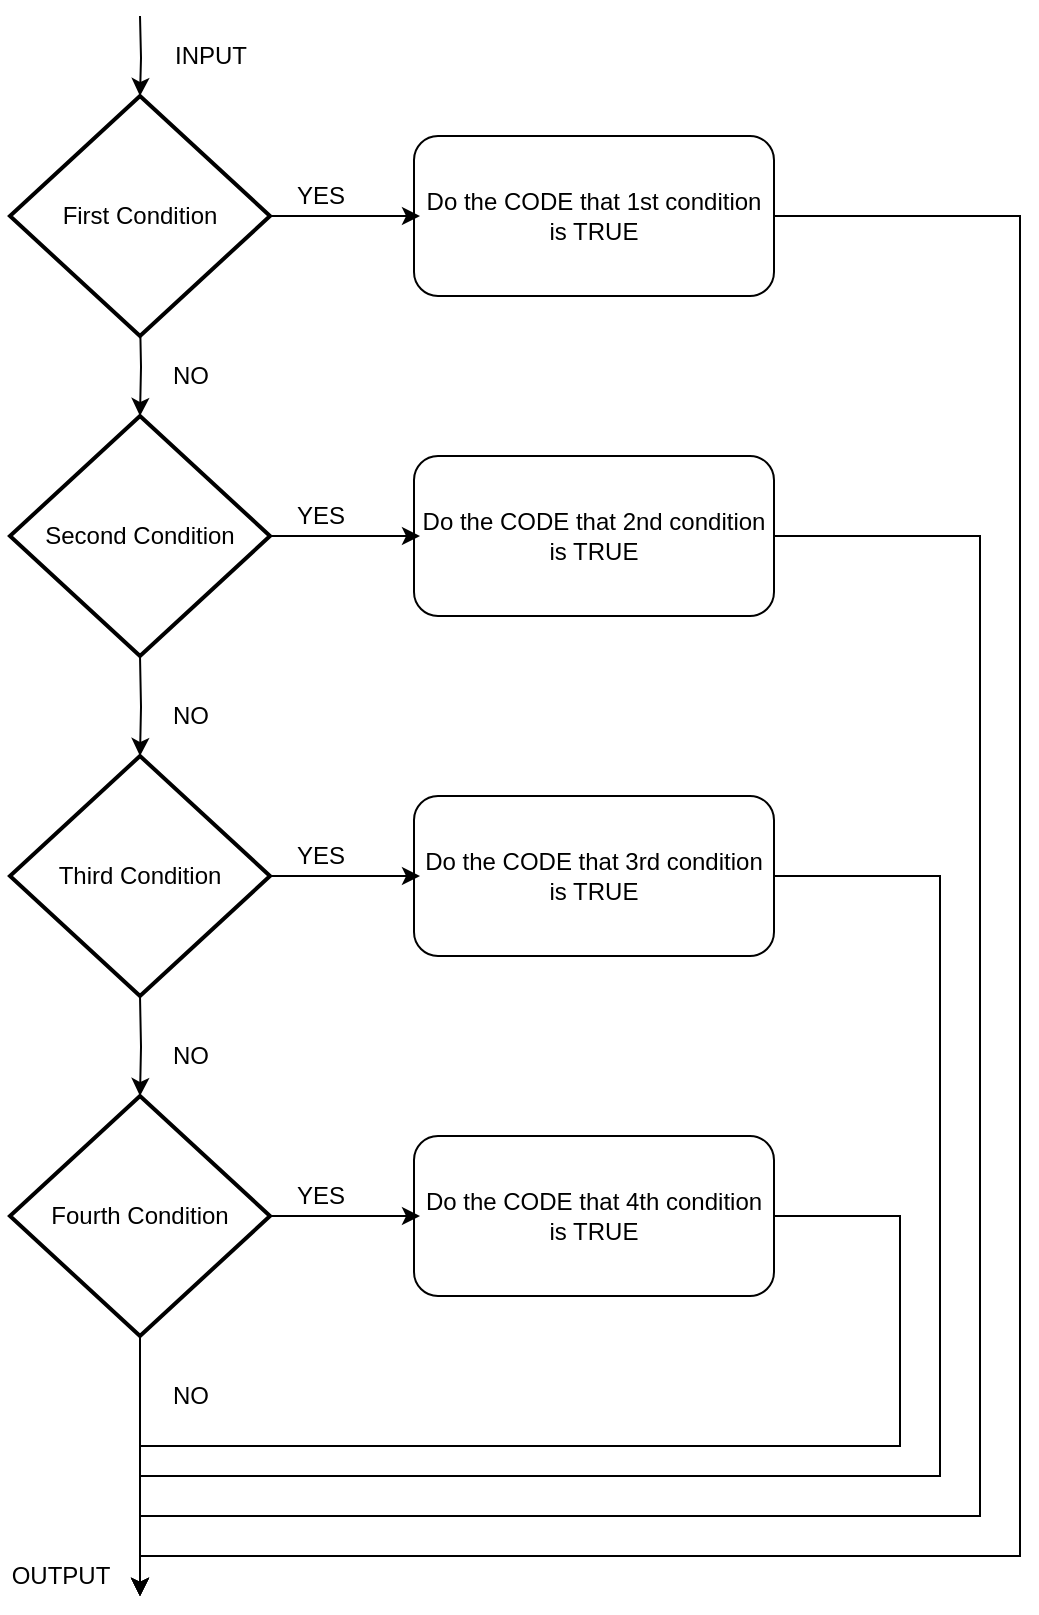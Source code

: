 <mxfile version="14.8.4" type="github">
  <diagram id="CIAxVXfz2YOMCZSWfoRj" name="Page-1">
    <mxGraphModel dx="1422" dy="762" grid="1" gridSize="10" guides="1" tooltips="1" connect="1" arrows="1" fold="1" page="1" pageScale="1" pageWidth="827" pageHeight="1169" math="0" shadow="0">
      <root>
        <mxCell id="0" />
        <mxCell id="1" parent="0" />
        <mxCell id="ipI4EIz30rkVXhbQ6jwG-38" style="edgeStyle=orthogonalEdgeStyle;rounded=0;orthogonalLoop=1;jettySize=auto;html=1;exitX=1;exitY=0.5;exitDx=0;exitDy=0;" edge="1" parent="1" source="ipI4EIz30rkVXhbQ6jwG-2">
          <mxGeometry relative="1" as="geometry">
            <mxPoint x="160" y="800" as="targetPoint" />
            <Array as="points">
              <mxPoint x="600" y="110" />
              <mxPoint x="600" y="780" />
              <mxPoint x="160" y="780" />
            </Array>
          </mxGeometry>
        </mxCell>
        <mxCell id="ipI4EIz30rkVXhbQ6jwG-2" value="Do the CODE that 1st condition is TRUE" style="rounded=1;whiteSpace=wrap;html=1;" vertex="1" parent="1">
          <mxGeometry x="297" y="70" width="180" height="80" as="geometry" />
        </mxCell>
        <mxCell id="ipI4EIz30rkVXhbQ6jwG-9" value="" style="edgeStyle=orthogonalEdgeStyle;rounded=0;orthogonalLoop=1;jettySize=auto;html=1;" edge="1" parent="1">
          <mxGeometry relative="1" as="geometry">
            <mxPoint x="210" y="110" as="sourcePoint" />
            <mxPoint x="300" y="110" as="targetPoint" />
          </mxGeometry>
        </mxCell>
        <mxCell id="ipI4EIz30rkVXhbQ6jwG-17" style="edgeStyle=orthogonalEdgeStyle;rounded=0;orthogonalLoop=1;jettySize=auto;html=1;exitX=0.5;exitY=1;exitDx=0;exitDy=0;exitPerimeter=0;" edge="1" parent="1" target="ipI4EIz30rkVXhbQ6jwG-15">
          <mxGeometry relative="1" as="geometry">
            <mxPoint x="160" y="160" as="sourcePoint" />
          </mxGeometry>
        </mxCell>
        <mxCell id="ipI4EIz30rkVXhbQ6jwG-12" value="YES" style="text;html=1;align=center;verticalAlign=middle;resizable=0;points=[];autosize=1;strokeColor=none;" vertex="1" parent="1">
          <mxGeometry x="230" y="90" width="40" height="20" as="geometry" />
        </mxCell>
        <mxCell id="ipI4EIz30rkVXhbQ6jwG-39" style="edgeStyle=orthogonalEdgeStyle;rounded=0;orthogonalLoop=1;jettySize=auto;html=1;exitX=1;exitY=0.5;exitDx=0;exitDy=0;" edge="1" parent="1" source="ipI4EIz30rkVXhbQ6jwG-13">
          <mxGeometry relative="1" as="geometry">
            <mxPoint x="160" y="800" as="targetPoint" />
            <Array as="points">
              <mxPoint x="580" y="270" />
              <mxPoint x="580" y="760" />
              <mxPoint x="160" y="760" />
            </Array>
          </mxGeometry>
        </mxCell>
        <mxCell id="ipI4EIz30rkVXhbQ6jwG-13" value="&lt;span&gt;Do the CODE that 2nd condition is TRUE&lt;/span&gt;" style="rounded=1;whiteSpace=wrap;html=1;" vertex="1" parent="1">
          <mxGeometry x="297" y="230" width="180" height="80" as="geometry" />
        </mxCell>
        <mxCell id="ipI4EIz30rkVXhbQ6jwG-14" value="" style="edgeStyle=orthogonalEdgeStyle;rounded=0;orthogonalLoop=1;jettySize=auto;html=1;" edge="1" source="ipI4EIz30rkVXhbQ6jwG-15" parent="1">
          <mxGeometry relative="1" as="geometry">
            <mxPoint x="300" y="270" as="targetPoint" />
          </mxGeometry>
        </mxCell>
        <mxCell id="ipI4EIz30rkVXhbQ6jwG-15" value="Second Condition" style="strokeWidth=2;html=1;shape=mxgraph.flowchart.decision;whiteSpace=wrap;" vertex="1" parent="1">
          <mxGeometry x="95" y="210" width="130" height="120" as="geometry" />
        </mxCell>
        <mxCell id="ipI4EIz30rkVXhbQ6jwG-16" value="YES" style="text;html=1;align=center;verticalAlign=middle;resizable=0;points=[];autosize=1;strokeColor=none;" vertex="1" parent="1">
          <mxGeometry x="230" y="250" width="40" height="20" as="geometry" />
        </mxCell>
        <mxCell id="ipI4EIz30rkVXhbQ6jwG-18" value="NO" style="text;html=1;align=center;verticalAlign=middle;resizable=0;points=[];autosize=1;strokeColor=none;" vertex="1" parent="1">
          <mxGeometry x="170" y="180" width="30" height="20" as="geometry" />
        </mxCell>
        <mxCell id="ipI4EIz30rkVXhbQ6jwG-20" style="edgeStyle=orthogonalEdgeStyle;rounded=0;orthogonalLoop=1;jettySize=auto;html=1;entryX=0.5;entryY=0;entryDx=0;entryDy=0;entryPerimeter=0;" edge="1" parent="1" target="ipI4EIz30rkVXhbQ6jwG-19">
          <mxGeometry relative="1" as="geometry">
            <mxPoint x="160" y="40" as="targetPoint" />
            <mxPoint x="160" y="10" as="sourcePoint" />
            <Array as="points" />
          </mxGeometry>
        </mxCell>
        <mxCell id="ipI4EIz30rkVXhbQ6jwG-19" value="First Condition" style="strokeWidth=2;html=1;shape=mxgraph.flowchart.decision;whiteSpace=wrap;" vertex="1" parent="1">
          <mxGeometry x="95" y="50" width="130" height="120" as="geometry" />
        </mxCell>
        <mxCell id="ipI4EIz30rkVXhbQ6jwG-21" value="INPUT" style="text;html=1;align=center;verticalAlign=middle;resizable=0;points=[];autosize=1;strokeColor=none;" vertex="1" parent="1">
          <mxGeometry x="170" y="20" width="50" height="20" as="geometry" />
        </mxCell>
        <mxCell id="ipI4EIz30rkVXhbQ6jwG-23" style="edgeStyle=orthogonalEdgeStyle;rounded=0;orthogonalLoop=1;jettySize=auto;html=1;exitX=0.5;exitY=1;exitDx=0;exitDy=0;exitPerimeter=0;" edge="1" parent="1" target="ipI4EIz30rkVXhbQ6jwG-26">
          <mxGeometry relative="1" as="geometry">
            <mxPoint x="160" y="330" as="sourcePoint" />
          </mxGeometry>
        </mxCell>
        <mxCell id="ipI4EIz30rkVXhbQ6jwG-40" style="edgeStyle=orthogonalEdgeStyle;rounded=0;orthogonalLoop=1;jettySize=auto;html=1;exitX=1;exitY=0.5;exitDx=0;exitDy=0;" edge="1" parent="1" source="ipI4EIz30rkVXhbQ6jwG-24">
          <mxGeometry relative="1" as="geometry">
            <mxPoint x="160" y="800" as="targetPoint" />
            <Array as="points">
              <mxPoint x="560" y="440" />
              <mxPoint x="560" y="740" />
              <mxPoint x="160" y="740" />
            </Array>
          </mxGeometry>
        </mxCell>
        <mxCell id="ipI4EIz30rkVXhbQ6jwG-24" value="&lt;span&gt;Do the CODE that 3rd condition is TRUE&lt;/span&gt;" style="rounded=1;whiteSpace=wrap;html=1;" vertex="1" parent="1">
          <mxGeometry x="297" y="400" width="180" height="80" as="geometry" />
        </mxCell>
        <mxCell id="ipI4EIz30rkVXhbQ6jwG-25" value="" style="edgeStyle=orthogonalEdgeStyle;rounded=0;orthogonalLoop=1;jettySize=auto;html=1;" edge="1" parent="1" source="ipI4EIz30rkVXhbQ6jwG-26">
          <mxGeometry relative="1" as="geometry">
            <mxPoint x="300" y="440" as="targetPoint" />
          </mxGeometry>
        </mxCell>
        <mxCell id="ipI4EIz30rkVXhbQ6jwG-26" value="Third Condition" style="strokeWidth=2;html=1;shape=mxgraph.flowchart.decision;whiteSpace=wrap;" vertex="1" parent="1">
          <mxGeometry x="95" y="380" width="130" height="120" as="geometry" />
        </mxCell>
        <mxCell id="ipI4EIz30rkVXhbQ6jwG-27" value="YES" style="text;html=1;align=center;verticalAlign=middle;resizable=0;points=[];autosize=1;strokeColor=none;" vertex="1" parent="1">
          <mxGeometry x="230" y="420" width="40" height="20" as="geometry" />
        </mxCell>
        <mxCell id="ipI4EIz30rkVXhbQ6jwG-28" value="NO" style="text;html=1;align=center;verticalAlign=middle;resizable=0;points=[];autosize=1;strokeColor=none;" vertex="1" parent="1">
          <mxGeometry x="170" y="350" width="30" height="20" as="geometry" />
        </mxCell>
        <mxCell id="ipI4EIz30rkVXhbQ6jwG-29" style="edgeStyle=orthogonalEdgeStyle;rounded=0;orthogonalLoop=1;jettySize=auto;html=1;exitX=0.5;exitY=1;exitDx=0;exitDy=0;exitPerimeter=0;" edge="1" parent="1" target="ipI4EIz30rkVXhbQ6jwG-32">
          <mxGeometry relative="1" as="geometry">
            <mxPoint x="160" y="500" as="sourcePoint" />
          </mxGeometry>
        </mxCell>
        <mxCell id="ipI4EIz30rkVXhbQ6jwG-41" style="edgeStyle=orthogonalEdgeStyle;rounded=0;orthogonalLoop=1;jettySize=auto;html=1;exitX=1;exitY=0.5;exitDx=0;exitDy=0;" edge="1" parent="1" source="ipI4EIz30rkVXhbQ6jwG-30">
          <mxGeometry relative="1" as="geometry">
            <mxPoint x="160" y="800" as="targetPoint" />
            <Array as="points">
              <mxPoint x="540" y="610" />
              <mxPoint x="540" y="725" />
              <mxPoint x="160" y="725" />
            </Array>
          </mxGeometry>
        </mxCell>
        <mxCell id="ipI4EIz30rkVXhbQ6jwG-30" value="&lt;span&gt;Do the CODE that 4th condition is TRUE&lt;/span&gt;" style="rounded=1;whiteSpace=wrap;html=1;" vertex="1" parent="1">
          <mxGeometry x="297" y="570" width="180" height="80" as="geometry" />
        </mxCell>
        <mxCell id="ipI4EIz30rkVXhbQ6jwG-31" value="" style="edgeStyle=orthogonalEdgeStyle;rounded=0;orthogonalLoop=1;jettySize=auto;html=1;" edge="1" parent="1" source="ipI4EIz30rkVXhbQ6jwG-32">
          <mxGeometry relative="1" as="geometry">
            <mxPoint x="300" y="610" as="targetPoint" />
          </mxGeometry>
        </mxCell>
        <mxCell id="ipI4EIz30rkVXhbQ6jwG-35" style="edgeStyle=orthogonalEdgeStyle;rounded=0;orthogonalLoop=1;jettySize=auto;html=1;exitX=0.5;exitY=1;exitDx=0;exitDy=0;exitPerimeter=0;" edge="1" parent="1" source="ipI4EIz30rkVXhbQ6jwG-32">
          <mxGeometry relative="1" as="geometry">
            <mxPoint x="160" y="800" as="targetPoint" />
          </mxGeometry>
        </mxCell>
        <mxCell id="ipI4EIz30rkVXhbQ6jwG-32" value="Fourth Condition" style="strokeWidth=2;html=1;shape=mxgraph.flowchart.decision;whiteSpace=wrap;" vertex="1" parent="1">
          <mxGeometry x="95" y="550" width="130" height="120" as="geometry" />
        </mxCell>
        <mxCell id="ipI4EIz30rkVXhbQ6jwG-33" value="YES" style="text;html=1;align=center;verticalAlign=middle;resizable=0;points=[];autosize=1;strokeColor=none;" vertex="1" parent="1">
          <mxGeometry x="230" y="590" width="40" height="20" as="geometry" />
        </mxCell>
        <mxCell id="ipI4EIz30rkVXhbQ6jwG-34" value="NO" style="text;html=1;align=center;verticalAlign=middle;resizable=0;points=[];autosize=1;strokeColor=none;" vertex="1" parent="1">
          <mxGeometry x="170" y="520" width="30" height="20" as="geometry" />
        </mxCell>
        <mxCell id="ipI4EIz30rkVXhbQ6jwG-36" value="OUTPUT" style="text;html=1;align=center;verticalAlign=middle;resizable=0;points=[];autosize=1;strokeColor=none;" vertex="1" parent="1">
          <mxGeometry x="90" y="780" width="60" height="20" as="geometry" />
        </mxCell>
        <mxCell id="ipI4EIz30rkVXhbQ6jwG-37" value="NO" style="text;html=1;align=center;verticalAlign=middle;resizable=0;points=[];autosize=1;strokeColor=none;" vertex="1" parent="1">
          <mxGeometry x="170" y="690" width="30" height="20" as="geometry" />
        </mxCell>
      </root>
    </mxGraphModel>
  </diagram>
</mxfile>
